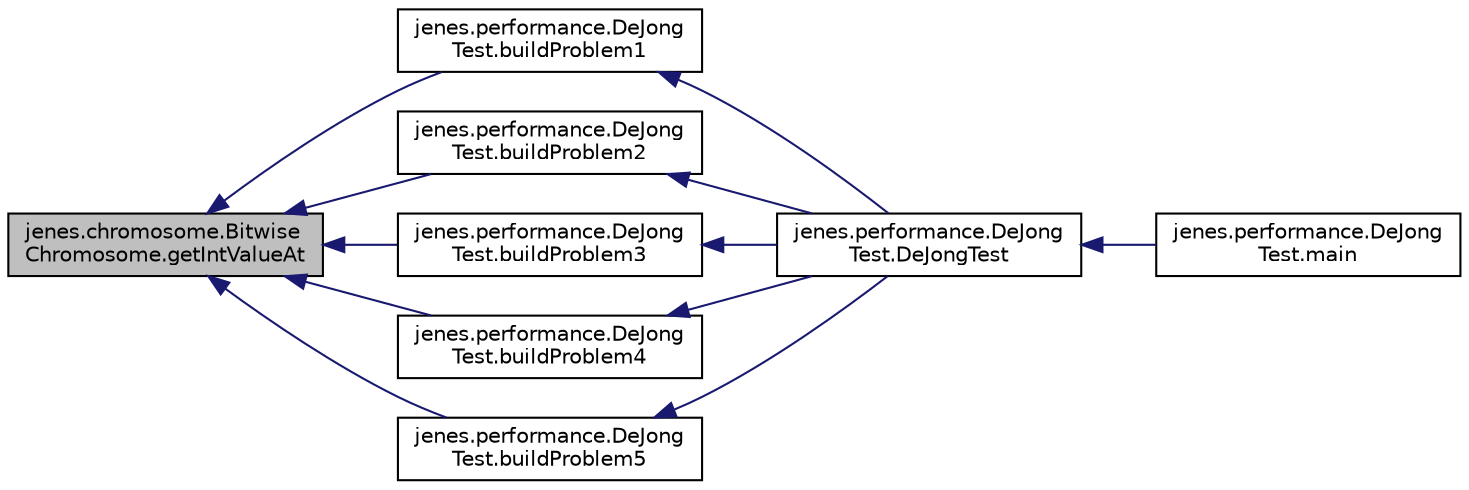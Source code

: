 digraph "jenes.chromosome.BitwiseChromosome.getIntValueAt"
{
  edge [fontname="Helvetica",fontsize="10",labelfontname="Helvetica",labelfontsize="10"];
  node [fontname="Helvetica",fontsize="10",shape=record];
  rankdir="LR";
  Node1 [label="jenes.chromosome.Bitwise\lChromosome.getIntValueAt",height=0.2,width=0.4,color="black", fillcolor="grey75", style="filled" fontcolor="black"];
  Node1 -> Node2 [dir="back",color="midnightblue",fontsize="10",style="solid",fontname="Helvetica"];
  Node2 [label="jenes.performance.DeJong\lTest.buildProblem1",height=0.2,width=0.4,color="black", fillcolor="white", style="filled",URL="$classjenes_1_1performance_1_1_de_jong_test.html#acd3c1b93304e2d46f53891a2bf82bf8b"];
  Node2 -> Node3 [dir="back",color="midnightblue",fontsize="10",style="solid",fontname="Helvetica"];
  Node3 [label="jenes.performance.DeJong\lTest.DeJongTest",height=0.2,width=0.4,color="black", fillcolor="white", style="filled",URL="$classjenes_1_1performance_1_1_de_jong_test.html#a795332b956040573e1567a687b734c0f"];
  Node3 -> Node4 [dir="back",color="midnightblue",fontsize="10",style="solid",fontname="Helvetica"];
  Node4 [label="jenes.performance.DeJong\lTest.main",height=0.2,width=0.4,color="black", fillcolor="white", style="filled",URL="$classjenes_1_1performance_1_1_de_jong_test.html#ab226b971a6f791d5a49dd4c2718f81d7"];
  Node1 -> Node5 [dir="back",color="midnightblue",fontsize="10",style="solid",fontname="Helvetica"];
  Node5 [label="jenes.performance.DeJong\lTest.buildProblem2",height=0.2,width=0.4,color="black", fillcolor="white", style="filled",URL="$classjenes_1_1performance_1_1_de_jong_test.html#ad444e70d87a8a65d868a08f836ddca44"];
  Node5 -> Node3 [dir="back",color="midnightblue",fontsize="10",style="solid",fontname="Helvetica"];
  Node1 -> Node6 [dir="back",color="midnightblue",fontsize="10",style="solid",fontname="Helvetica"];
  Node6 [label="jenes.performance.DeJong\lTest.buildProblem3",height=0.2,width=0.4,color="black", fillcolor="white", style="filled",URL="$classjenes_1_1performance_1_1_de_jong_test.html#a04ba560b3c32b954db4b0e2de7e0fea3"];
  Node6 -> Node3 [dir="back",color="midnightblue",fontsize="10",style="solid",fontname="Helvetica"];
  Node1 -> Node7 [dir="back",color="midnightblue",fontsize="10",style="solid",fontname="Helvetica"];
  Node7 [label="jenes.performance.DeJong\lTest.buildProblem4",height=0.2,width=0.4,color="black", fillcolor="white", style="filled",URL="$classjenes_1_1performance_1_1_de_jong_test.html#a1dd8d7b4740a0f65699bac3b7c64cebf"];
  Node7 -> Node3 [dir="back",color="midnightblue",fontsize="10",style="solid",fontname="Helvetica"];
  Node1 -> Node8 [dir="back",color="midnightblue",fontsize="10",style="solid",fontname="Helvetica"];
  Node8 [label="jenes.performance.DeJong\lTest.buildProblem5",height=0.2,width=0.4,color="black", fillcolor="white", style="filled",URL="$classjenes_1_1performance_1_1_de_jong_test.html#ad1282e40a9a1711898f700f17f90bcb0"];
  Node8 -> Node3 [dir="back",color="midnightblue",fontsize="10",style="solid",fontname="Helvetica"];
}
